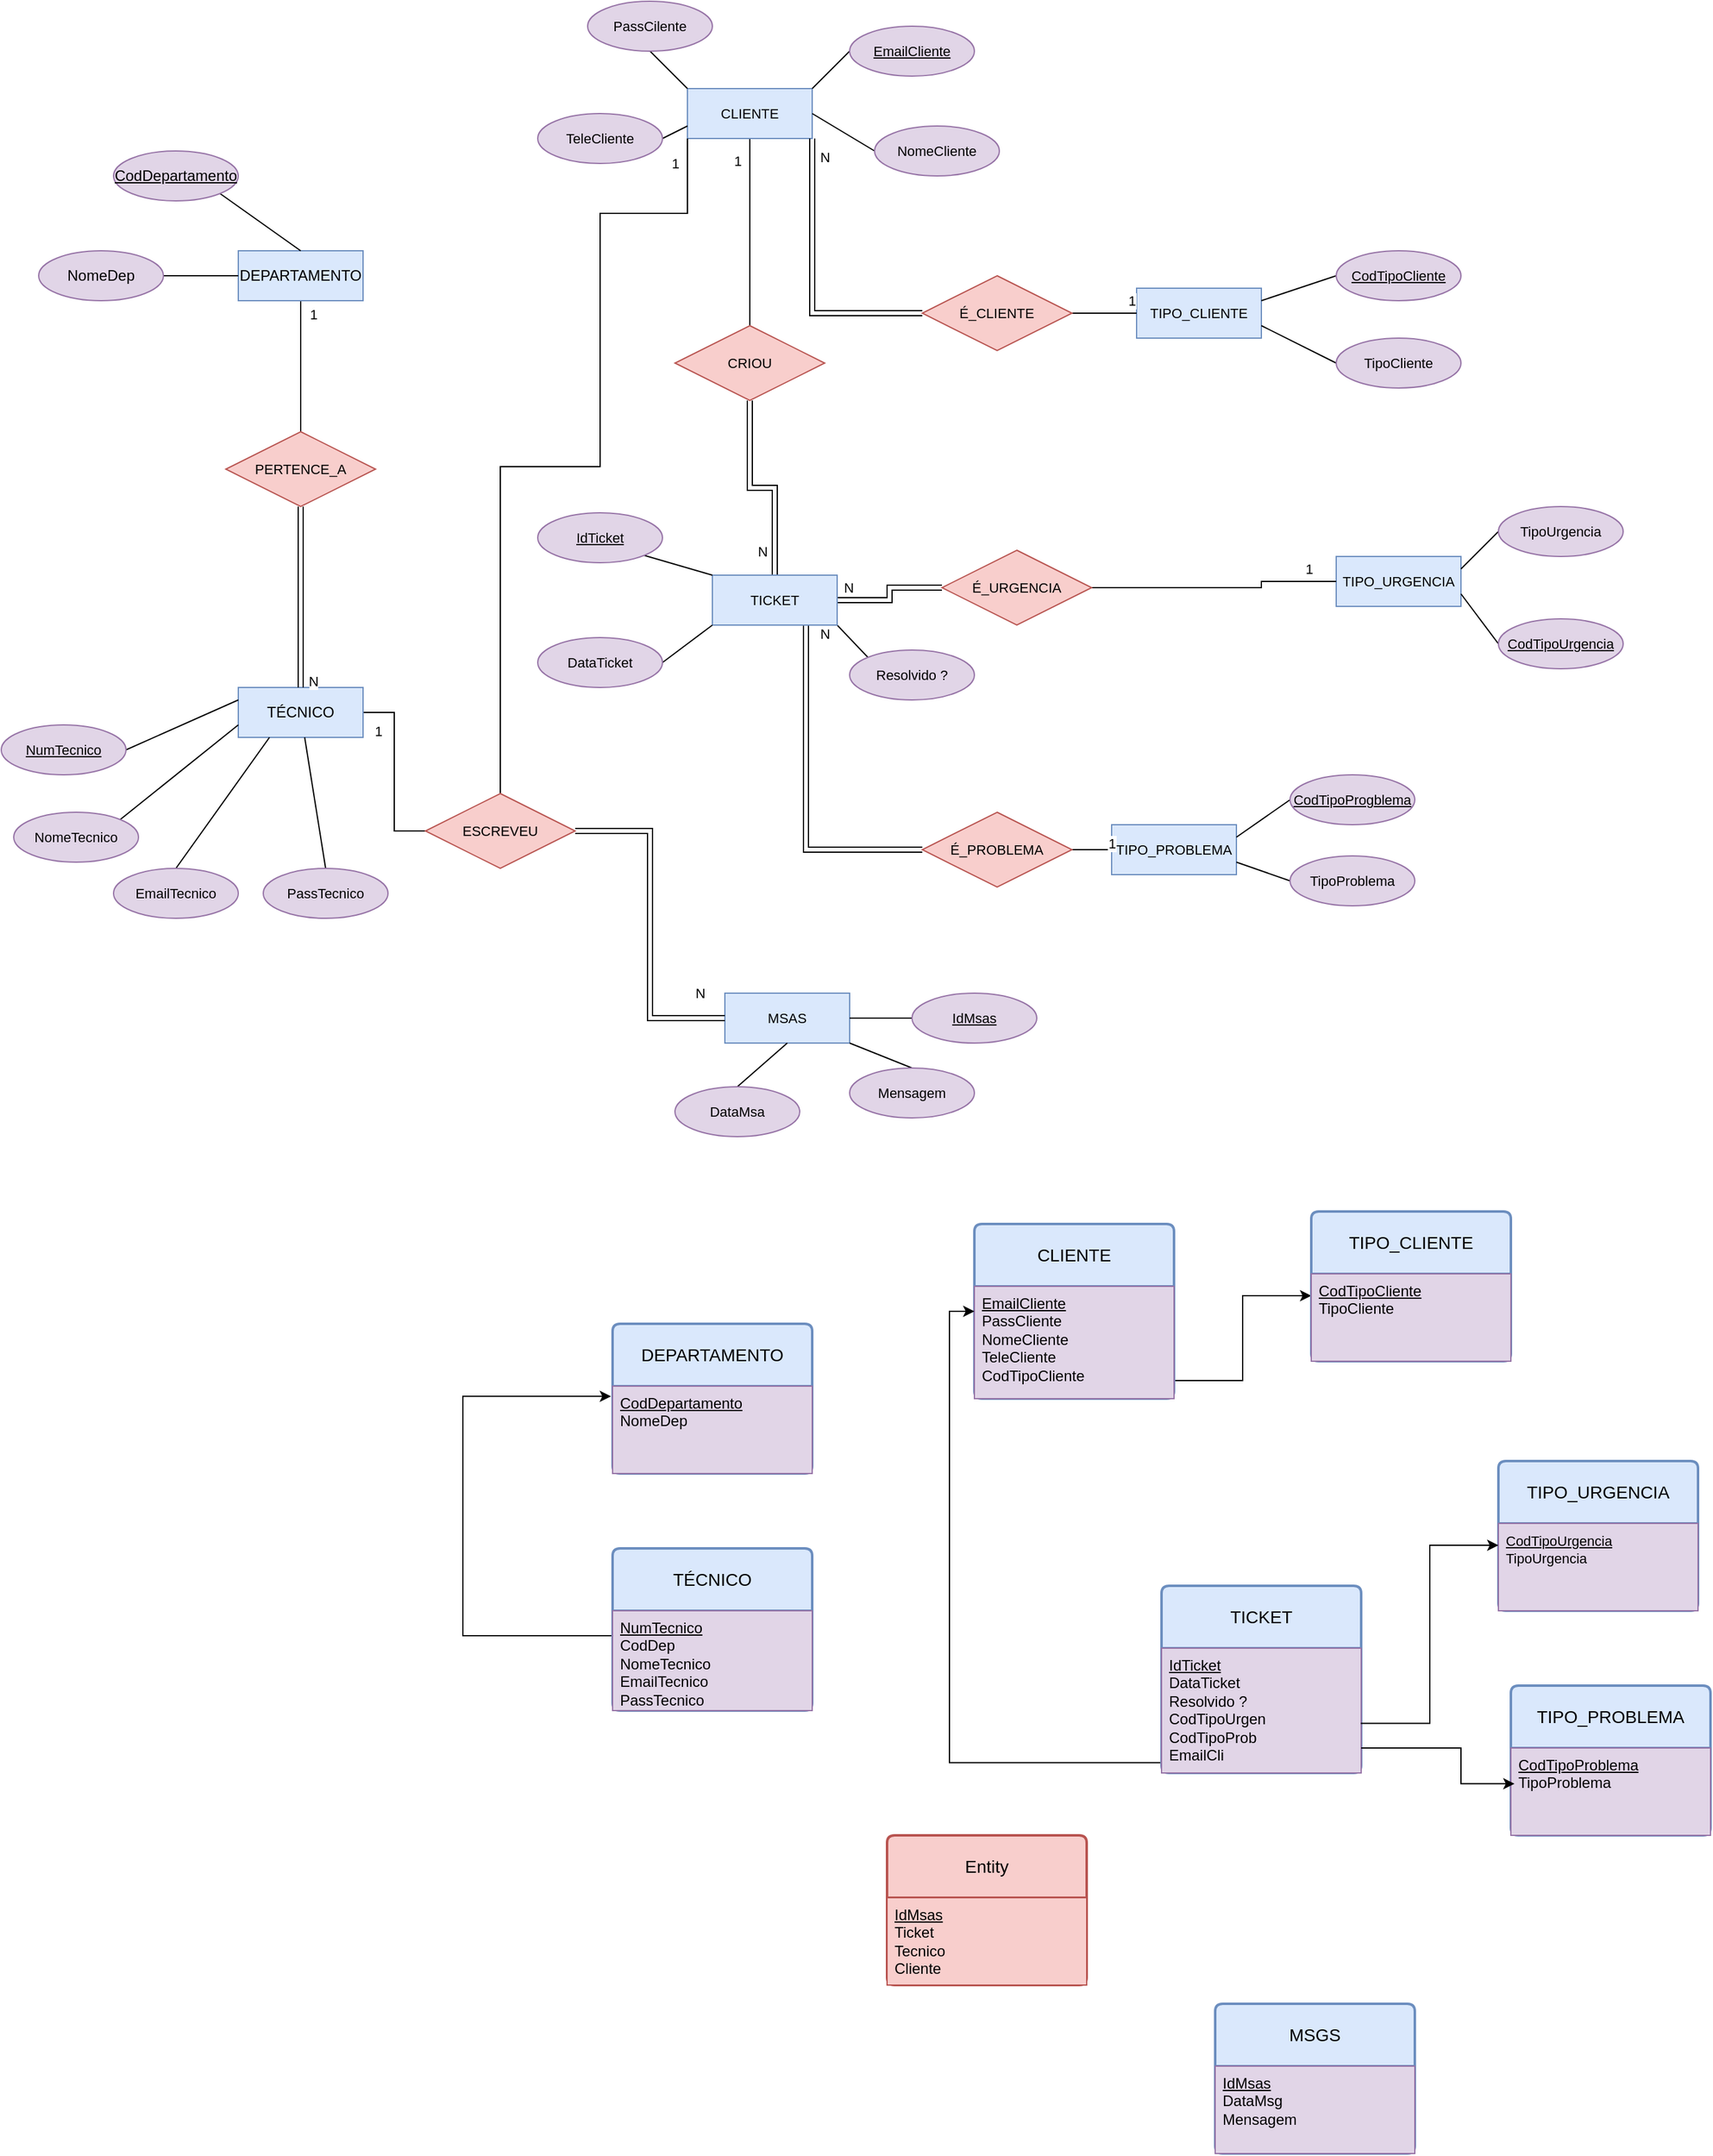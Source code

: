 <mxfile version="28.2.6">
  <diagram name="Página-1" id="ovCe7hbLdK3G4paKLihs">
    <mxGraphModel dx="2013" dy="1924" grid="1" gridSize="10" guides="1" tooltips="1" connect="1" arrows="1" fold="1" page="1" pageScale="1" pageWidth="827" pageHeight="1169" math="0" shadow="0">
      <root>
        <mxCell id="0" />
        <mxCell id="1" parent="0" />
        <mxCell id="nXeLx6OuXh_c5-dd6drx-55" style="edgeStyle=orthogonalEdgeStyle;shape=connector;rounded=0;orthogonalLoop=1;jettySize=auto;html=1;exitX=0.5;exitY=1;exitDx=0;exitDy=0;entryX=0.5;entryY=0;entryDx=0;entryDy=0;strokeColor=default;align=center;verticalAlign=middle;fontFamily=Helvetica;fontSize=11;fontColor=default;labelBackgroundColor=default;endArrow=none;endFill=0;" parent="1" source="nXeLx6OuXh_c5-dd6drx-1" target="nXeLx6OuXh_c5-dd6drx-54" edge="1">
          <mxGeometry relative="1" as="geometry" />
        </mxCell>
        <mxCell id="nXeLx6OuXh_c5-dd6drx-58" value="1" style="edgeLabel;html=1;align=center;verticalAlign=middle;resizable=0;points=[];fontFamily=Helvetica;fontSize=11;fontColor=default;labelBackgroundColor=default;" parent="nXeLx6OuXh_c5-dd6drx-55" vertex="1" connectable="0">
          <mxGeometry x="-0.873" y="2" relative="1" as="geometry">
            <mxPoint x="8" y="4" as="offset" />
          </mxGeometry>
        </mxCell>
        <mxCell id="nXeLx6OuXh_c5-dd6drx-1" value="DEPARTAMENTO" style="whiteSpace=wrap;html=1;align=center;fillColor=#dae8fc;strokeColor=#6c8ebf;labelBackgroundColor=none;" parent="1" vertex="1">
          <mxGeometry x="-620" y="-940" width="100" height="40" as="geometry" />
        </mxCell>
        <mxCell id="nXeLx6OuXh_c5-dd6drx-6" style="rounded=0;orthogonalLoop=1;jettySize=auto;html=1;exitX=1;exitY=1;exitDx=0;exitDy=0;entryX=0.5;entryY=0;entryDx=0;entryDy=0;endArrow=none;endFill=0;" parent="1" source="nXeLx6OuXh_c5-dd6drx-3" target="nXeLx6OuXh_c5-dd6drx-1" edge="1">
          <mxGeometry relative="1" as="geometry" />
        </mxCell>
        <mxCell id="nXeLx6OuXh_c5-dd6drx-3" value="CodDepartamento" style="ellipse;whiteSpace=wrap;html=1;align=center;fontStyle=4;labelBackgroundColor=none;fillColor=#e1d5e7;strokeColor=#9673a6;" parent="1" vertex="1">
          <mxGeometry x="-720" y="-1020" width="100" height="40" as="geometry" />
        </mxCell>
        <mxCell id="nXeLx6OuXh_c5-dd6drx-7" style="edgeStyle=none;shape=connector;rounded=0;orthogonalLoop=1;jettySize=auto;html=1;exitX=1;exitY=0.5;exitDx=0;exitDy=0;entryX=0;entryY=0.5;entryDx=0;entryDy=0;strokeColor=default;align=center;verticalAlign=middle;fontFamily=Helvetica;fontSize=11;fontColor=default;labelBackgroundColor=default;endArrow=none;endFill=0;" parent="1" source="nXeLx6OuXh_c5-dd6drx-4" target="nXeLx6OuXh_c5-dd6drx-1" edge="1">
          <mxGeometry relative="1" as="geometry" />
        </mxCell>
        <mxCell id="nXeLx6OuXh_c5-dd6drx-4" value="NomeDep" style="ellipse;whiteSpace=wrap;html=1;align=center;labelBackgroundColor=none;fillColor=#e1d5e7;strokeColor=#9673a6;" parent="1" vertex="1">
          <mxGeometry x="-780" y="-940" width="100" height="40" as="geometry" />
        </mxCell>
        <mxCell id="nXeLx6OuXh_c5-dd6drx-82" style="edgeStyle=orthogonalEdgeStyle;shape=connector;rounded=0;orthogonalLoop=1;jettySize=auto;html=1;exitX=1;exitY=0.5;exitDx=0;exitDy=0;entryX=0;entryY=0.5;entryDx=0;entryDy=0;strokeColor=default;align=center;verticalAlign=middle;fontFamily=Helvetica;fontSize=11;fontColor=default;labelBackgroundColor=default;endArrow=none;endFill=0;" parent="1" source="nXeLx6OuXh_c5-dd6drx-5" target="nXeLx6OuXh_c5-dd6drx-81" edge="1">
          <mxGeometry relative="1" as="geometry" />
        </mxCell>
        <mxCell id="nXeLx6OuXh_c5-dd6drx-86" value="1" style="edgeLabel;html=1;align=center;verticalAlign=middle;resizable=0;points=[];fontFamily=Helvetica;fontSize=11;fontColor=default;labelBackgroundColor=default;" parent="nXeLx6OuXh_c5-dd6drx-82" vertex="1" connectable="0">
          <mxGeometry x="-0.836" y="-3" relative="1" as="geometry">
            <mxPoint y="12" as="offset" />
          </mxGeometry>
        </mxCell>
        <mxCell id="nXeLx6OuXh_c5-dd6drx-5" value="TÉCNICO" style="whiteSpace=wrap;html=1;align=center;fillColor=#dae8fc;strokeColor=#6c8ebf;labelBackgroundColor=none;" parent="1" vertex="1">
          <mxGeometry x="-620" y="-590" width="100" height="40" as="geometry" />
        </mxCell>
        <mxCell id="nXeLx6OuXh_c5-dd6drx-15" style="edgeStyle=none;shape=connector;rounded=0;orthogonalLoop=1;jettySize=auto;html=1;exitX=1;exitY=0.5;exitDx=0;exitDy=0;entryX=0;entryY=0.25;entryDx=0;entryDy=0;strokeColor=default;align=center;verticalAlign=middle;fontFamily=Helvetica;fontSize=11;fontColor=default;labelBackgroundColor=default;endArrow=none;endFill=0;" parent="1" source="nXeLx6OuXh_c5-dd6drx-8" target="nXeLx6OuXh_c5-dd6drx-5" edge="1">
          <mxGeometry relative="1" as="geometry" />
        </mxCell>
        <mxCell id="nXeLx6OuXh_c5-dd6drx-8" value="NumTecnico" style="ellipse;whiteSpace=wrap;html=1;align=center;fontStyle=4;fontFamily=Helvetica;fontSize=11;labelBackgroundColor=none;fillColor=#e1d5e7;strokeColor=#9673a6;" parent="1" vertex="1">
          <mxGeometry x="-810" y="-560" width="100" height="40" as="geometry" />
        </mxCell>
        <mxCell id="nXeLx6OuXh_c5-dd6drx-14" style="edgeStyle=none;shape=connector;rounded=0;orthogonalLoop=1;jettySize=auto;html=1;exitX=1;exitY=0;exitDx=0;exitDy=0;entryX=0;entryY=0.75;entryDx=0;entryDy=0;strokeColor=default;align=center;verticalAlign=middle;fontFamily=Helvetica;fontSize=11;fontColor=default;labelBackgroundColor=default;endArrow=none;endFill=0;" parent="1" source="nXeLx6OuXh_c5-dd6drx-9" target="nXeLx6OuXh_c5-dd6drx-5" edge="1">
          <mxGeometry relative="1" as="geometry" />
        </mxCell>
        <mxCell id="nXeLx6OuXh_c5-dd6drx-9" value="NomeTecnico" style="ellipse;whiteSpace=wrap;html=1;align=center;fontFamily=Helvetica;fontSize=11;labelBackgroundColor=none;fillColor=#e1d5e7;strokeColor=#9673a6;" parent="1" vertex="1">
          <mxGeometry x="-800" y="-490" width="100" height="40" as="geometry" />
        </mxCell>
        <mxCell id="nXeLx6OuXh_c5-dd6drx-12" style="edgeStyle=none;shape=connector;rounded=0;orthogonalLoop=1;jettySize=auto;html=1;exitX=0.5;exitY=0;exitDx=0;exitDy=0;strokeColor=default;align=center;verticalAlign=middle;fontFamily=Helvetica;fontSize=11;fontColor=default;labelBackgroundColor=default;endArrow=none;endFill=0;" parent="1" source="nXeLx6OuXh_c5-dd6drx-10" target="nXeLx6OuXh_c5-dd6drx-5" edge="1">
          <mxGeometry relative="1" as="geometry">
            <mxPoint x="-635" y="-375" as="targetPoint" />
          </mxGeometry>
        </mxCell>
        <mxCell id="nXeLx6OuXh_c5-dd6drx-10" value="PassTecnico" style="ellipse;whiteSpace=wrap;html=1;align=center;fontFamily=Helvetica;fontSize=11;labelBackgroundColor=none;fillColor=#e1d5e7;strokeColor=#9673a6;" parent="1" vertex="1">
          <mxGeometry x="-600" y="-445" width="100" height="40" as="geometry" />
        </mxCell>
        <mxCell id="nXeLx6OuXh_c5-dd6drx-13" style="edgeStyle=none;shape=connector;rounded=0;orthogonalLoop=1;jettySize=auto;html=1;exitX=0.5;exitY=0;exitDx=0;exitDy=0;entryX=0.25;entryY=1;entryDx=0;entryDy=0;strokeColor=default;align=center;verticalAlign=middle;fontFamily=Helvetica;fontSize=11;fontColor=default;labelBackgroundColor=default;endArrow=none;endFill=0;" parent="1" source="nXeLx6OuXh_c5-dd6drx-11" target="nXeLx6OuXh_c5-dd6drx-5" edge="1">
          <mxGeometry relative="1" as="geometry" />
        </mxCell>
        <mxCell id="nXeLx6OuXh_c5-dd6drx-11" value="EmailTecnico" style="ellipse;whiteSpace=wrap;html=1;align=center;fontFamily=Helvetica;fontSize=11;labelBackgroundColor=none;fillColor=#e1d5e7;strokeColor=#9673a6;" parent="1" vertex="1">
          <mxGeometry x="-720" y="-445" width="100" height="40" as="geometry" />
        </mxCell>
        <mxCell id="nXeLx6OuXh_c5-dd6drx-61" style="edgeStyle=orthogonalEdgeStyle;shape=connector;rounded=0;orthogonalLoop=1;jettySize=auto;html=1;exitX=0.5;exitY=1;exitDx=0;exitDy=0;entryX=0.5;entryY=0;entryDx=0;entryDy=0;strokeColor=default;align=center;verticalAlign=middle;fontFamily=Helvetica;fontSize=11;fontColor=default;labelBackgroundColor=default;endArrow=none;endFill=0;" parent="1" source="nXeLx6OuXh_c5-dd6drx-16" target="nXeLx6OuXh_c5-dd6drx-60" edge="1">
          <mxGeometry relative="1" as="geometry" />
        </mxCell>
        <mxCell id="nXeLx6OuXh_c5-dd6drx-63" value="1" style="edgeLabel;html=1;align=center;verticalAlign=middle;resizable=0;points=[];fontFamily=Helvetica;fontSize=11;fontColor=default;labelBackgroundColor=default;" parent="nXeLx6OuXh_c5-dd6drx-61" vertex="1" connectable="0">
          <mxGeometry x="-0.705" y="-3" relative="1" as="geometry">
            <mxPoint x="-7" y="-4" as="offset" />
          </mxGeometry>
        </mxCell>
        <mxCell id="nXeLx6OuXh_c5-dd6drx-16" value="CLIENTE" style="whiteSpace=wrap;html=1;align=center;fontFamily=Helvetica;fontSize=11;labelBackgroundColor=none;fillColor=#dae8fc;strokeColor=#6c8ebf;" parent="1" vertex="1">
          <mxGeometry x="-260" y="-1070" width="100" height="40" as="geometry" />
        </mxCell>
        <mxCell id="nXeLx6OuXh_c5-dd6drx-27" style="edgeStyle=none;shape=connector;rounded=0;orthogonalLoop=1;jettySize=auto;html=1;exitX=0;exitY=0.5;exitDx=0;exitDy=0;entryX=1;entryY=0;entryDx=0;entryDy=0;strokeColor=default;align=center;verticalAlign=middle;fontFamily=Helvetica;fontSize=11;fontColor=default;labelBackgroundColor=default;endArrow=none;endFill=0;" parent="1" source="nXeLx6OuXh_c5-dd6drx-18" target="nXeLx6OuXh_c5-dd6drx-16" edge="1">
          <mxGeometry relative="1" as="geometry" />
        </mxCell>
        <mxCell id="nXeLx6OuXh_c5-dd6drx-18" value="EmailCliente" style="ellipse;whiteSpace=wrap;html=1;align=center;fontStyle=4;fontFamily=Helvetica;fontSize=11;labelBackgroundColor=none;fillColor=#e1d5e7;strokeColor=#9673a6;" parent="1" vertex="1">
          <mxGeometry x="-130" y="-1120" width="100" height="40" as="geometry" />
        </mxCell>
        <mxCell id="nXeLx6OuXh_c5-dd6drx-28" style="edgeStyle=none;shape=connector;rounded=0;orthogonalLoop=1;jettySize=auto;html=1;exitX=0;exitY=0.5;exitDx=0;exitDy=0;entryX=1;entryY=0.5;entryDx=0;entryDy=0;strokeColor=default;align=center;verticalAlign=middle;fontFamily=Helvetica;fontSize=11;fontColor=default;labelBackgroundColor=default;endArrow=none;endFill=0;" parent="1" source="nXeLx6OuXh_c5-dd6drx-19" target="nXeLx6OuXh_c5-dd6drx-16" edge="1">
          <mxGeometry relative="1" as="geometry" />
        </mxCell>
        <mxCell id="nXeLx6OuXh_c5-dd6drx-19" value="NomeCliente" style="ellipse;whiteSpace=wrap;html=1;align=center;fontFamily=Helvetica;fontSize=11;labelBackgroundColor=none;fillColor=#e1d5e7;strokeColor=#9673a6;" parent="1" vertex="1">
          <mxGeometry x="-110" y="-1040" width="100" height="40" as="geometry" />
        </mxCell>
        <mxCell id="nXeLx6OuXh_c5-dd6drx-29" style="edgeStyle=none;shape=connector;rounded=0;orthogonalLoop=1;jettySize=auto;html=1;exitX=0.5;exitY=1;exitDx=0;exitDy=0;entryX=0;entryY=0;entryDx=0;entryDy=0;strokeColor=default;align=center;verticalAlign=middle;fontFamily=Helvetica;fontSize=11;fontColor=default;labelBackgroundColor=default;endArrow=none;endFill=0;" parent="1" source="nXeLx6OuXh_c5-dd6drx-20" target="nXeLx6OuXh_c5-dd6drx-16" edge="1">
          <mxGeometry relative="1" as="geometry" />
        </mxCell>
        <mxCell id="nXeLx6OuXh_c5-dd6drx-20" value="PassCilente" style="ellipse;whiteSpace=wrap;html=1;align=center;fontFamily=Helvetica;fontSize=11;labelBackgroundColor=none;fillColor=#e1d5e7;strokeColor=#9673a6;" parent="1" vertex="1">
          <mxGeometry x="-340" y="-1140" width="100" height="40" as="geometry" />
        </mxCell>
        <mxCell id="nXeLx6OuXh_c5-dd6drx-21" value="MSAS" style="whiteSpace=wrap;html=1;align=center;fontFamily=Helvetica;fontSize=11;labelBackgroundColor=none;fillColor=#dae8fc;strokeColor=#6c8ebf;" parent="1" vertex="1">
          <mxGeometry x="-230" y="-345" width="100" height="40" as="geometry" />
        </mxCell>
        <mxCell id="nXeLx6OuXh_c5-dd6drx-25" style="edgeStyle=none;shape=connector;rounded=0;orthogonalLoop=1;jettySize=auto;html=1;exitX=0.5;exitY=0;exitDx=0;exitDy=0;entryX=0.5;entryY=1;entryDx=0;entryDy=0;strokeColor=default;align=center;verticalAlign=middle;fontFamily=Helvetica;fontSize=11;fontColor=default;labelBackgroundColor=default;endArrow=none;endFill=0;" parent="1" source="nXeLx6OuXh_c5-dd6drx-22" target="nXeLx6OuXh_c5-dd6drx-21" edge="1">
          <mxGeometry relative="1" as="geometry" />
        </mxCell>
        <mxCell id="nXeLx6OuXh_c5-dd6drx-22" value="DataMsa" style="ellipse;whiteSpace=wrap;html=1;align=center;fontFamily=Helvetica;fontSize=11;labelBackgroundColor=none;fillColor=#e1d5e7;strokeColor=#9673a6;" parent="1" vertex="1">
          <mxGeometry x="-270" y="-270" width="100" height="40" as="geometry" />
        </mxCell>
        <mxCell id="nXeLx6OuXh_c5-dd6drx-24" style="edgeStyle=none;shape=connector;rounded=0;orthogonalLoop=1;jettySize=auto;html=1;exitX=0.5;exitY=0;exitDx=0;exitDy=0;entryX=1;entryY=1;entryDx=0;entryDy=0;strokeColor=default;align=center;verticalAlign=middle;fontFamily=Helvetica;fontSize=11;fontColor=default;labelBackgroundColor=default;endArrow=none;endFill=0;" parent="1" source="nXeLx6OuXh_c5-dd6drx-23" target="nXeLx6OuXh_c5-dd6drx-21" edge="1">
          <mxGeometry relative="1" as="geometry" />
        </mxCell>
        <mxCell id="nXeLx6OuXh_c5-dd6drx-23" value="Mensagem" style="ellipse;whiteSpace=wrap;html=1;align=center;fontFamily=Helvetica;fontSize=11;labelBackgroundColor=none;fillColor=#e1d5e7;strokeColor=#9673a6;" parent="1" vertex="1">
          <mxGeometry x="-130" y="-285" width="100" height="40" as="geometry" />
        </mxCell>
        <mxCell id="nXeLx6OuXh_c5-dd6drx-30" style="edgeStyle=none;shape=connector;rounded=0;orthogonalLoop=1;jettySize=auto;html=1;exitX=1;exitY=0.5;exitDx=0;exitDy=0;entryX=0;entryY=0.75;entryDx=0;entryDy=0;strokeColor=default;align=center;verticalAlign=middle;fontFamily=Helvetica;fontSize=11;fontColor=default;labelBackgroundColor=default;endArrow=none;endFill=0;" parent="1" source="nXeLx6OuXh_c5-dd6drx-26" target="nXeLx6OuXh_c5-dd6drx-16" edge="1">
          <mxGeometry relative="1" as="geometry" />
        </mxCell>
        <mxCell id="nXeLx6OuXh_c5-dd6drx-26" value="TeleCliente" style="ellipse;whiteSpace=wrap;html=1;align=center;fontFamily=Helvetica;fontSize=11;labelBackgroundColor=none;fillColor=#e1d5e7;strokeColor=#9673a6;" parent="1" vertex="1">
          <mxGeometry x="-380" y="-1050" width="100" height="40" as="geometry" />
        </mxCell>
        <mxCell id="nXeLx6OuXh_c5-dd6drx-40" style="edgeStyle=none;shape=connector;rounded=0;orthogonalLoop=1;jettySize=auto;html=1;exitX=1;exitY=1;exitDx=0;exitDy=0;entryX=0;entryY=0;entryDx=0;entryDy=0;strokeColor=default;align=center;verticalAlign=middle;fontFamily=Helvetica;fontSize=11;fontColor=default;labelBackgroundColor=default;endArrow=none;endFill=0;" parent="1" source="nXeLx6OuXh_c5-dd6drx-31" target="nXeLx6OuXh_c5-dd6drx-35" edge="1">
          <mxGeometry relative="1" as="geometry" />
        </mxCell>
        <mxCell id="nXeLx6OuXh_c5-dd6drx-62" style="edgeStyle=orthogonalEdgeStyle;shape=link;rounded=0;orthogonalLoop=1;jettySize=auto;html=1;exitX=0.5;exitY=0;exitDx=0;exitDy=0;entryX=0.5;entryY=1;entryDx=0;entryDy=0;strokeColor=default;align=center;verticalAlign=middle;fontFamily=Helvetica;fontSize=11;fontColor=default;labelBackgroundColor=default;endArrow=none;endFill=0;" parent="1" source="nXeLx6OuXh_c5-dd6drx-31" target="nXeLx6OuXh_c5-dd6drx-60" edge="1">
          <mxGeometry relative="1" as="geometry" />
        </mxCell>
        <mxCell id="nXeLx6OuXh_c5-dd6drx-64" value="N" style="edgeLabel;html=1;align=center;verticalAlign=middle;resizable=0;points=[];fontFamily=Helvetica;fontSize=11;fontColor=default;labelBackgroundColor=default;" parent="nXeLx6OuXh_c5-dd6drx-62" vertex="1" connectable="0">
          <mxGeometry x="-0.773" y="2" relative="1" as="geometry">
            <mxPoint x="-8" y="-1" as="offset" />
          </mxGeometry>
        </mxCell>
        <mxCell id="nXeLx6OuXh_c5-dd6drx-70" style="edgeStyle=orthogonalEdgeStyle;shape=link;rounded=0;orthogonalLoop=1;jettySize=auto;html=1;exitX=1;exitY=0.5;exitDx=0;exitDy=0;entryX=0;entryY=0.5;entryDx=0;entryDy=0;strokeColor=default;align=center;verticalAlign=middle;fontFamily=Helvetica;fontSize=11;fontColor=default;labelBackgroundColor=default;endArrow=none;endFill=0;" parent="1" source="nXeLx6OuXh_c5-dd6drx-31" target="nXeLx6OuXh_c5-dd6drx-69" edge="1">
          <mxGeometry relative="1" as="geometry" />
        </mxCell>
        <mxCell id="nXeLx6OuXh_c5-dd6drx-75" value="N" style="edgeLabel;html=1;align=center;verticalAlign=middle;resizable=0;points=[];fontFamily=Helvetica;fontSize=11;fontColor=default;labelBackgroundColor=default;" parent="nXeLx6OuXh_c5-dd6drx-70" vertex="1" connectable="0">
          <mxGeometry x="-0.775" y="1" relative="1" as="geometry">
            <mxPoint x="-2" y="-9" as="offset" />
          </mxGeometry>
        </mxCell>
        <mxCell id="nXeLx6OuXh_c5-dd6drx-77" style="edgeStyle=orthogonalEdgeStyle;shape=link;rounded=0;orthogonalLoop=1;jettySize=auto;html=1;exitX=0.75;exitY=1;exitDx=0;exitDy=0;entryX=0;entryY=0.5;entryDx=0;entryDy=0;strokeColor=default;align=center;verticalAlign=middle;fontFamily=Helvetica;fontSize=11;fontColor=default;labelBackgroundColor=default;endArrow=none;endFill=0;" parent="1" source="nXeLx6OuXh_c5-dd6drx-31" target="nXeLx6OuXh_c5-dd6drx-76" edge="1">
          <mxGeometry relative="1" as="geometry" />
        </mxCell>
        <mxCell id="nXeLx6OuXh_c5-dd6drx-80" value="N" style="edgeLabel;html=1;align=center;verticalAlign=middle;resizable=0;points=[];fontFamily=Helvetica;fontSize=11;fontColor=default;labelBackgroundColor=default;" parent="nXeLx6OuXh_c5-dd6drx-77" vertex="1" connectable="0">
          <mxGeometry x="-0.912" relative="1" as="geometry">
            <mxPoint x="15" y="-5" as="offset" />
          </mxGeometry>
        </mxCell>
        <mxCell id="nXeLx6OuXh_c5-dd6drx-31" value="TICKET" style="whiteSpace=wrap;html=1;align=center;fontFamily=Helvetica;fontSize=11;labelBackgroundColor=none;fillColor=#dae8fc;strokeColor=#6c8ebf;" parent="1" vertex="1">
          <mxGeometry x="-240" y="-680" width="100" height="40" as="geometry" />
        </mxCell>
        <mxCell id="nXeLx6OuXh_c5-dd6drx-32" value="TIPO_CLIENTE" style="whiteSpace=wrap;html=1;align=center;fontFamily=Helvetica;fontSize=11;labelBackgroundColor=none;fillColor=#dae8fc;strokeColor=#6c8ebf;" parent="1" vertex="1">
          <mxGeometry x="100" y="-910" width="100" height="40" as="geometry" />
        </mxCell>
        <mxCell id="nXeLx6OuXh_c5-dd6drx-33" value="TIPO_URGENCIA" style="whiteSpace=wrap;html=1;align=center;fontFamily=Helvetica;fontSize=11;labelBackgroundColor=none;fillColor=#dae8fc;strokeColor=#6c8ebf;" parent="1" vertex="1">
          <mxGeometry x="260" y="-695" width="100" height="40" as="geometry" />
        </mxCell>
        <mxCell id="nXeLx6OuXh_c5-dd6drx-34" value="TIPO_PROBLEMA" style="whiteSpace=wrap;html=1;align=center;fontFamily=Helvetica;fontSize=11;labelBackgroundColor=none;fillColor=#dae8fc;strokeColor=#6c8ebf;" parent="1" vertex="1">
          <mxGeometry x="80" y="-480" width="100" height="40" as="geometry" />
        </mxCell>
        <mxCell id="nXeLx6OuXh_c5-dd6drx-35" value="Resolvido ?" style="ellipse;whiteSpace=wrap;html=1;align=center;fontFamily=Helvetica;fontSize=11;labelBackgroundColor=none;fillColor=#e1d5e7;strokeColor=#9673a6;" parent="1" vertex="1">
          <mxGeometry x="-130" y="-620" width="100" height="40" as="geometry" />
        </mxCell>
        <mxCell id="nXeLx6OuXh_c5-dd6drx-39" style="edgeStyle=none;shape=connector;rounded=0;orthogonalLoop=1;jettySize=auto;html=1;exitX=1;exitY=0.5;exitDx=0;exitDy=0;entryX=0;entryY=1;entryDx=0;entryDy=0;strokeColor=default;align=center;verticalAlign=middle;fontFamily=Helvetica;fontSize=11;fontColor=default;labelBackgroundColor=default;endArrow=none;endFill=0;" parent="1" source="nXeLx6OuXh_c5-dd6drx-36" target="nXeLx6OuXh_c5-dd6drx-31" edge="1">
          <mxGeometry relative="1" as="geometry" />
        </mxCell>
        <mxCell id="nXeLx6OuXh_c5-dd6drx-36" value="DataTicket" style="ellipse;whiteSpace=wrap;html=1;align=center;fontFamily=Helvetica;fontSize=11;labelBackgroundColor=none;fillColor=#e1d5e7;strokeColor=#9673a6;" parent="1" vertex="1">
          <mxGeometry x="-380" y="-630" width="100" height="40" as="geometry" />
        </mxCell>
        <mxCell id="nXeLx6OuXh_c5-dd6drx-38" style="edgeStyle=none;shape=connector;rounded=0;orthogonalLoop=1;jettySize=auto;html=1;exitX=1;exitY=1;exitDx=0;exitDy=0;entryX=0;entryY=0;entryDx=0;entryDy=0;strokeColor=default;align=center;verticalAlign=middle;fontFamily=Helvetica;fontSize=11;fontColor=default;labelBackgroundColor=default;endArrow=none;endFill=0;" parent="1" source="nXeLx6OuXh_c5-dd6drx-37" target="nXeLx6OuXh_c5-dd6drx-31" edge="1">
          <mxGeometry relative="1" as="geometry" />
        </mxCell>
        <mxCell id="nXeLx6OuXh_c5-dd6drx-37" value="IdTicket" style="ellipse;whiteSpace=wrap;html=1;align=center;fontStyle=4;fontFamily=Helvetica;fontSize=11;labelBackgroundColor=none;fillColor=#e1d5e7;strokeColor=#9673a6;" parent="1" vertex="1">
          <mxGeometry x="-380" y="-730" width="100" height="40" as="geometry" />
        </mxCell>
        <mxCell id="nXeLx6OuXh_c5-dd6drx-47" style="edgeStyle=none;shape=connector;rounded=0;orthogonalLoop=1;jettySize=auto;html=1;exitX=0;exitY=0.5;exitDx=0;exitDy=0;entryX=1;entryY=0.75;entryDx=0;entryDy=0;strokeColor=default;align=center;verticalAlign=middle;fontFamily=Helvetica;fontSize=11;fontColor=default;labelBackgroundColor=default;endArrow=none;endFill=0;" parent="1" source="nXeLx6OuXh_c5-dd6drx-42" target="nXeLx6OuXh_c5-dd6drx-32" edge="1">
          <mxGeometry relative="1" as="geometry" />
        </mxCell>
        <mxCell id="nXeLx6OuXh_c5-dd6drx-42" value="TipoCliente" style="ellipse;whiteSpace=wrap;html=1;align=center;fontFamily=Helvetica;fontSize=11;labelBackgroundColor=none;fillColor=#e1d5e7;strokeColor=#9673a6;" parent="1" vertex="1">
          <mxGeometry x="260" y="-870" width="100" height="40" as="geometry" />
        </mxCell>
        <mxCell id="nXeLx6OuXh_c5-dd6drx-46" style="edgeStyle=none;shape=connector;rounded=0;orthogonalLoop=1;jettySize=auto;html=1;exitX=0;exitY=0.5;exitDx=0;exitDy=0;entryX=1;entryY=0.25;entryDx=0;entryDy=0;strokeColor=default;align=center;verticalAlign=middle;fontFamily=Helvetica;fontSize=11;fontColor=default;labelBackgroundColor=default;endArrow=none;endFill=0;" parent="1" source="nXeLx6OuXh_c5-dd6drx-43" target="nXeLx6OuXh_c5-dd6drx-32" edge="1">
          <mxGeometry relative="1" as="geometry" />
        </mxCell>
        <mxCell id="nXeLx6OuXh_c5-dd6drx-43" value="CodTipoCliente" style="ellipse;whiteSpace=wrap;html=1;align=center;fontStyle=4;fontFamily=Helvetica;fontSize=11;labelBackgroundColor=none;fillColor=#e1d5e7;strokeColor=#9673a6;" parent="1" vertex="1">
          <mxGeometry x="260" y="-940" width="100" height="40" as="geometry" />
        </mxCell>
        <mxCell id="nXeLx6OuXh_c5-dd6drx-49" style="edgeStyle=none;shape=connector;rounded=0;orthogonalLoop=1;jettySize=auto;html=1;exitX=0;exitY=0.5;exitDx=0;exitDy=0;entryX=1;entryY=0.75;entryDx=0;entryDy=0;strokeColor=default;align=center;verticalAlign=middle;fontFamily=Helvetica;fontSize=11;fontColor=default;labelBackgroundColor=default;endArrow=none;endFill=0;" parent="1" source="nXeLx6OuXh_c5-dd6drx-44" target="nXeLx6OuXh_c5-dd6drx-33" edge="1">
          <mxGeometry relative="1" as="geometry" />
        </mxCell>
        <mxCell id="nXeLx6OuXh_c5-dd6drx-44" value="CodTipoUrgencia" style="ellipse;whiteSpace=wrap;html=1;align=center;fontStyle=4;fontFamily=Helvetica;fontSize=11;labelBackgroundColor=none;fillColor=#e1d5e7;strokeColor=#9673a6;" parent="1" vertex="1">
          <mxGeometry x="390" y="-645" width="100" height="40" as="geometry" />
        </mxCell>
        <mxCell id="nXeLx6OuXh_c5-dd6drx-48" style="edgeStyle=none;shape=connector;rounded=0;orthogonalLoop=1;jettySize=auto;html=1;exitX=0;exitY=0.5;exitDx=0;exitDy=0;entryX=1;entryY=0.25;entryDx=0;entryDy=0;strokeColor=default;align=center;verticalAlign=middle;fontFamily=Helvetica;fontSize=11;fontColor=default;labelBackgroundColor=default;endArrow=none;endFill=0;" parent="1" source="nXeLx6OuXh_c5-dd6drx-45" target="nXeLx6OuXh_c5-dd6drx-33" edge="1">
          <mxGeometry relative="1" as="geometry" />
        </mxCell>
        <mxCell id="nXeLx6OuXh_c5-dd6drx-45" value="TipoUrgencia" style="ellipse;whiteSpace=wrap;html=1;align=center;fontFamily=Helvetica;fontSize=11;labelBackgroundColor=none;fillColor=#e1d5e7;strokeColor=#9673a6;" parent="1" vertex="1">
          <mxGeometry x="390" y="-735" width="100" height="40" as="geometry" />
        </mxCell>
        <mxCell id="nXeLx6OuXh_c5-dd6drx-53" style="edgeStyle=none;shape=connector;rounded=0;orthogonalLoop=1;jettySize=auto;html=1;exitX=0;exitY=0.5;exitDx=0;exitDy=0;entryX=1;entryY=0.25;entryDx=0;entryDy=0;strokeColor=default;align=center;verticalAlign=middle;fontFamily=Helvetica;fontSize=11;fontColor=default;labelBackgroundColor=default;endArrow=none;endFill=0;" parent="1" source="nXeLx6OuXh_c5-dd6drx-50" target="nXeLx6OuXh_c5-dd6drx-34" edge="1">
          <mxGeometry relative="1" as="geometry" />
        </mxCell>
        <mxCell id="nXeLx6OuXh_c5-dd6drx-50" value="CodTipoProgblema" style="ellipse;whiteSpace=wrap;html=1;align=center;fontStyle=4;fontFamily=Helvetica;fontSize=11;labelBackgroundColor=none;fillColor=#e1d5e7;strokeColor=#9673a6;" parent="1" vertex="1">
          <mxGeometry x="223" y="-520" width="100" height="40" as="geometry" />
        </mxCell>
        <mxCell id="nXeLx6OuXh_c5-dd6drx-52" style="edgeStyle=none;shape=connector;rounded=0;orthogonalLoop=1;jettySize=auto;html=1;exitX=0;exitY=0.5;exitDx=0;exitDy=0;entryX=1;entryY=0.75;entryDx=0;entryDy=0;strokeColor=default;align=center;verticalAlign=middle;fontFamily=Helvetica;fontSize=11;fontColor=default;labelBackgroundColor=default;endArrow=none;endFill=0;" parent="1" source="nXeLx6OuXh_c5-dd6drx-51" target="nXeLx6OuXh_c5-dd6drx-34" edge="1">
          <mxGeometry relative="1" as="geometry" />
        </mxCell>
        <mxCell id="nXeLx6OuXh_c5-dd6drx-51" value="TipoProblema" style="ellipse;whiteSpace=wrap;html=1;align=center;fontFamily=Helvetica;fontSize=11;labelBackgroundColor=none;fillColor=#e1d5e7;strokeColor=#9673a6;" parent="1" vertex="1">
          <mxGeometry x="223" y="-455" width="100" height="40" as="geometry" />
        </mxCell>
        <mxCell id="nXeLx6OuXh_c5-dd6drx-56" style="edgeStyle=orthogonalEdgeStyle;shape=link;rounded=0;orthogonalLoop=1;jettySize=auto;html=1;exitX=0.5;exitY=1;exitDx=0;exitDy=0;strokeColor=default;align=center;verticalAlign=middle;fontFamily=Helvetica;fontSize=11;fontColor=default;labelBackgroundColor=default;endArrow=none;endFill=0;" parent="1" source="nXeLx6OuXh_c5-dd6drx-54" target="nXeLx6OuXh_c5-dd6drx-5" edge="1">
          <mxGeometry relative="1" as="geometry" />
        </mxCell>
        <mxCell id="nXeLx6OuXh_c5-dd6drx-57" value="N" style="edgeLabel;html=1;align=center;verticalAlign=middle;resizable=0;points=[];fontFamily=Helvetica;fontSize=11;fontColor=default;labelBackgroundColor=default;" parent="nXeLx6OuXh_c5-dd6drx-56" vertex="1" connectable="0">
          <mxGeometry x="0.886" y="3" relative="1" as="geometry">
            <mxPoint x="7" y="3" as="offset" />
          </mxGeometry>
        </mxCell>
        <mxCell id="nXeLx6OuXh_c5-dd6drx-54" value="PERTENCE_A" style="shape=rhombus;perimeter=rhombusPerimeter;whiteSpace=wrap;html=1;align=center;fontFamily=Helvetica;fontSize=11;labelBackgroundColor=none;fillColor=#f8cecc;strokeColor=#b85450;" parent="1" vertex="1">
          <mxGeometry x="-630" y="-795" width="120" height="60" as="geometry" />
        </mxCell>
        <mxCell id="nXeLx6OuXh_c5-dd6drx-65" style="edgeStyle=orthogonalEdgeStyle;shape=connector;rounded=0;orthogonalLoop=1;jettySize=auto;html=1;exitX=1;exitY=0.5;exitDx=0;exitDy=0;entryX=0;entryY=0.5;entryDx=0;entryDy=0;strokeColor=default;align=center;verticalAlign=middle;fontFamily=Helvetica;fontSize=11;fontColor=default;labelBackgroundColor=default;endArrow=none;endFill=0;" parent="1" source="nXeLx6OuXh_c5-dd6drx-59" target="nXeLx6OuXh_c5-dd6drx-32" edge="1">
          <mxGeometry relative="1" as="geometry" />
        </mxCell>
        <mxCell id="nXeLx6OuXh_c5-dd6drx-68" value="1" style="edgeLabel;html=1;align=center;verticalAlign=middle;resizable=0;points=[];fontFamily=Helvetica;fontSize=11;fontColor=default;labelBackgroundColor=default;" parent="nXeLx6OuXh_c5-dd6drx-65" vertex="1" connectable="0">
          <mxGeometry x="0.862" y="1" relative="1" as="geometry">
            <mxPoint y="-9" as="offset" />
          </mxGeometry>
        </mxCell>
        <mxCell id="nXeLx6OuXh_c5-dd6drx-66" style="edgeStyle=orthogonalEdgeStyle;shape=link;rounded=0;orthogonalLoop=1;jettySize=auto;html=1;exitX=0;exitY=0.5;exitDx=0;exitDy=0;entryX=1;entryY=1;entryDx=0;entryDy=0;strokeColor=default;align=center;verticalAlign=middle;fontFamily=Helvetica;fontSize=11;fontColor=default;labelBackgroundColor=default;endArrow=none;endFill=0;" parent="1" source="nXeLx6OuXh_c5-dd6drx-59" target="nXeLx6OuXh_c5-dd6drx-16" edge="1">
          <mxGeometry relative="1" as="geometry" />
        </mxCell>
        <mxCell id="nXeLx6OuXh_c5-dd6drx-67" value="N" style="edgeLabel;html=1;align=center;verticalAlign=middle;resizable=0;points=[];fontFamily=Helvetica;fontSize=11;fontColor=default;labelBackgroundColor=default;" parent="nXeLx6OuXh_c5-dd6drx-66" vertex="1" connectable="0">
          <mxGeometry x="0.832" y="-4" relative="1" as="geometry">
            <mxPoint x="6" y="-4" as="offset" />
          </mxGeometry>
        </mxCell>
        <mxCell id="nXeLx6OuXh_c5-dd6drx-59" value="É_CLIENTE" style="shape=rhombus;perimeter=rhombusPerimeter;whiteSpace=wrap;html=1;align=center;fontFamily=Helvetica;fontSize=11;labelBackgroundColor=none;fillColor=#f8cecc;strokeColor=#b85450;" parent="1" vertex="1">
          <mxGeometry x="-71.77" y="-920" width="120" height="60" as="geometry" />
        </mxCell>
        <mxCell id="nXeLx6OuXh_c5-dd6drx-60" value="CRIOU" style="shape=rhombus;perimeter=rhombusPerimeter;whiteSpace=wrap;html=1;align=center;fontFamily=Helvetica;fontSize=11;labelBackgroundColor=none;fillColor=#f8cecc;strokeColor=#b85450;" parent="1" vertex="1">
          <mxGeometry x="-270" y="-880" width="120" height="60" as="geometry" />
        </mxCell>
        <mxCell id="nXeLx6OuXh_c5-dd6drx-71" style="edgeStyle=orthogonalEdgeStyle;shape=connector;rounded=0;orthogonalLoop=1;jettySize=auto;html=1;exitX=1;exitY=0.5;exitDx=0;exitDy=0;entryX=0;entryY=0.5;entryDx=0;entryDy=0;strokeColor=default;align=center;verticalAlign=middle;fontFamily=Helvetica;fontSize=11;fontColor=default;labelBackgroundColor=default;endArrow=none;endFill=0;" parent="1" source="nXeLx6OuXh_c5-dd6drx-69" target="nXeLx6OuXh_c5-dd6drx-33" edge="1">
          <mxGeometry relative="1" as="geometry">
            <Array as="points">
              <mxPoint x="200" y="-670" />
            </Array>
          </mxGeometry>
        </mxCell>
        <mxCell id="nXeLx6OuXh_c5-dd6drx-72" value="1" style="edgeLabel;html=1;align=center;verticalAlign=middle;resizable=0;points=[];fontFamily=Helvetica;fontSize=11;fontColor=default;labelBackgroundColor=default;" parent="nXeLx6OuXh_c5-dd6drx-71" vertex="1" connectable="0">
          <mxGeometry x="0.803" y="-1" relative="1" as="geometry">
            <mxPoint x="-2" y="-11" as="offset" />
          </mxGeometry>
        </mxCell>
        <mxCell id="nXeLx6OuXh_c5-dd6drx-69" value="É_URGENCIA" style="shape=rhombus;perimeter=rhombusPerimeter;whiteSpace=wrap;html=1;align=center;fontFamily=Helvetica;fontSize=11;labelBackgroundColor=none;fillColor=#f8cecc;strokeColor=#b85450;" parent="1" vertex="1">
          <mxGeometry x="-56" y="-700" width="120" height="60" as="geometry" />
        </mxCell>
        <mxCell id="nXeLx6OuXh_c5-dd6drx-78" style="edgeStyle=orthogonalEdgeStyle;shape=connector;rounded=0;orthogonalLoop=1;jettySize=auto;html=1;exitX=1;exitY=0.5;exitDx=0;exitDy=0;entryX=0;entryY=0.5;entryDx=0;entryDy=0;strokeColor=default;align=center;verticalAlign=middle;fontFamily=Helvetica;fontSize=11;fontColor=default;labelBackgroundColor=default;endArrow=none;endFill=0;" parent="1" source="nXeLx6OuXh_c5-dd6drx-76" target="nXeLx6OuXh_c5-dd6drx-34" edge="1">
          <mxGeometry relative="1" as="geometry" />
        </mxCell>
        <mxCell id="nXeLx6OuXh_c5-dd6drx-79" value="1" style="edgeLabel;html=1;align=center;verticalAlign=middle;resizable=0;points=[];fontFamily=Helvetica;fontSize=11;fontColor=default;labelBackgroundColor=default;" parent="nXeLx6OuXh_c5-dd6drx-78" vertex="1" connectable="0">
          <mxGeometry x="0.841" y="-1" relative="1" as="geometry">
            <mxPoint x="3" y="-6" as="offset" />
          </mxGeometry>
        </mxCell>
        <mxCell id="nXeLx6OuXh_c5-dd6drx-76" value="É_PROBLEMA" style="shape=rhombus;perimeter=rhombusPerimeter;whiteSpace=wrap;html=1;align=center;fontFamily=Helvetica;fontSize=11;labelBackgroundColor=none;fillColor=#f8cecc;strokeColor=#b85450;" parent="1" vertex="1">
          <mxGeometry x="-71.77" y="-490" width="120" height="60" as="geometry" />
        </mxCell>
        <mxCell id="nXeLx6OuXh_c5-dd6drx-83" style="edgeStyle=orthogonalEdgeStyle;shape=link;rounded=0;orthogonalLoop=1;jettySize=auto;html=1;exitX=1;exitY=0.5;exitDx=0;exitDy=0;entryX=0;entryY=0.5;entryDx=0;entryDy=0;strokeColor=default;align=center;verticalAlign=middle;fontFamily=Helvetica;fontSize=11;fontColor=default;labelBackgroundColor=default;endArrow=none;endFill=0;" parent="1" source="nXeLx6OuXh_c5-dd6drx-81" target="nXeLx6OuXh_c5-dd6drx-21" edge="1">
          <mxGeometry relative="1" as="geometry" />
        </mxCell>
        <mxCell id="nXeLx6OuXh_c5-dd6drx-87" value="N" style="edgeLabel;html=1;align=center;verticalAlign=middle;resizable=0;points=[];fontFamily=Helvetica;fontSize=11;fontColor=default;labelBackgroundColor=default;" parent="nXeLx6OuXh_c5-dd6drx-83" vertex="1" connectable="0">
          <mxGeometry x="0.872" relative="1" as="geometry">
            <mxPoint x="-3" y="-20" as="offset" />
          </mxGeometry>
        </mxCell>
        <mxCell id="nXeLx6OuXh_c5-dd6drx-84" style="edgeStyle=orthogonalEdgeStyle;shape=connector;rounded=0;orthogonalLoop=1;jettySize=auto;html=1;exitX=0.5;exitY=0;exitDx=0;exitDy=0;entryX=0;entryY=1;entryDx=0;entryDy=0;strokeColor=default;align=center;verticalAlign=middle;fontFamily=Helvetica;fontSize=11;fontColor=default;labelBackgroundColor=default;endArrow=none;endFill=0;" parent="1" source="nXeLx6OuXh_c5-dd6drx-81" target="nXeLx6OuXh_c5-dd6drx-16" edge="1">
          <mxGeometry relative="1" as="geometry">
            <Array as="points">
              <mxPoint x="-410" y="-767" />
              <mxPoint x="-330" y="-767" />
              <mxPoint x="-330" y="-970" />
              <mxPoint x="-260" y="-970" />
            </Array>
          </mxGeometry>
        </mxCell>
        <mxCell id="nXeLx6OuXh_c5-dd6drx-85" value="1" style="edgeLabel;html=1;align=center;verticalAlign=middle;resizable=0;points=[];fontFamily=Helvetica;fontSize=11;fontColor=default;labelBackgroundColor=default;" parent="nXeLx6OuXh_c5-dd6drx-84" vertex="1" connectable="0">
          <mxGeometry x="0.958" y="-1" relative="1" as="geometry">
            <mxPoint x="-11" y="6" as="offset" />
          </mxGeometry>
        </mxCell>
        <mxCell id="nXeLx6OuXh_c5-dd6drx-81" value="ESCREVEU" style="shape=rhombus;perimeter=rhombusPerimeter;whiteSpace=wrap;html=1;align=center;fontFamily=Helvetica;fontSize=11;labelBackgroundColor=none;fillColor=#f8cecc;strokeColor=#b85450;" parent="1" vertex="1">
          <mxGeometry x="-470" y="-505" width="120" height="60" as="geometry" />
        </mxCell>
        <mxCell id="nXeLx6OuXh_c5-dd6drx-141" style="edgeStyle=orthogonalEdgeStyle;shape=connector;rounded=0;orthogonalLoop=1;jettySize=auto;html=1;entryX=0;entryY=0.25;entryDx=0;entryDy=0;strokeColor=default;align=center;verticalAlign=middle;fontFamily=Helvetica;fontSize=11;fontColor=default;labelBackgroundColor=default;endArrow=classic;endFill=1;exitX=0.998;exitY=0.839;exitDx=0;exitDy=0;exitPerimeter=0;" parent="1" source="nXeLx6OuXh_c5-dd6drx-104" target="nXeLx6OuXh_c5-dd6drx-114" edge="1">
          <mxGeometry relative="1" as="geometry" />
        </mxCell>
        <mxCell id="nXeLx6OuXh_c5-dd6drx-103" value="CLIENTE" style="swimlane;childLayout=stackLayout;horizontal=1;startSize=50;horizontalStack=0;rounded=1;fontSize=14;fontStyle=0;strokeWidth=2;resizeParent=0;resizeLast=1;shadow=0;dashed=0;align=center;arcSize=4;whiteSpace=wrap;html=1;fontFamily=Helvetica;labelBackgroundColor=none;fillColor=#dae8fc;strokeColor=#6c8ebf;" parent="1" vertex="1">
          <mxGeometry x="-30" y="-160" width="160" height="140" as="geometry" />
        </mxCell>
        <mxCell id="nXeLx6OuXh_c5-dd6drx-104" value="&lt;u&gt;EmailCliente&lt;/u&gt;&lt;div&gt;PassCliente&lt;/div&gt;&lt;div&gt;NomeCliente&lt;/div&gt;&lt;div&gt;TeleCliente&lt;/div&gt;&lt;div&gt;CodTipoCliente&lt;/div&gt;" style="align=left;strokeColor=#9673a6;fillColor=#e1d5e7;spacingLeft=4;spacingRight=4;fontSize=12;verticalAlign=top;resizable=0;rotatable=0;part=1;html=1;whiteSpace=wrap;fontFamily=Helvetica;labelBackgroundColor=none;" parent="nXeLx6OuXh_c5-dd6drx-103" vertex="1">
          <mxGeometry y="50" width="160" height="90" as="geometry" />
        </mxCell>
        <mxCell id="nXeLx6OuXh_c5-dd6drx-107" value="MSGS" style="swimlane;childLayout=stackLayout;horizontal=1;startSize=50;horizontalStack=0;rounded=1;fontSize=14;fontStyle=0;strokeWidth=2;resizeParent=0;resizeLast=1;shadow=0;dashed=0;align=center;arcSize=4;whiteSpace=wrap;html=1;fontFamily=Helvetica;labelBackgroundColor=none;fillColor=#dae8fc;strokeColor=#6c8ebf;" parent="1" vertex="1">
          <mxGeometry x="163" y="465" width="160" height="120" as="geometry" />
        </mxCell>
        <mxCell id="nXeLx6OuXh_c5-dd6drx-108" value="&lt;u&gt;IdMsas&lt;/u&gt;&lt;div&gt;DataMsg&lt;/div&gt;&lt;div&gt;Mensagem&lt;/div&gt;" style="align=left;strokeColor=#9673a6;fillColor=#e1d5e7;spacingLeft=4;spacingRight=4;fontSize=12;verticalAlign=top;resizable=0;rotatable=0;part=1;html=1;whiteSpace=wrap;fontFamily=Helvetica;labelBackgroundColor=none;" parent="nXeLx6OuXh_c5-dd6drx-107" vertex="1">
          <mxGeometry y="50" width="160" height="70" as="geometry" />
        </mxCell>
        <mxCell id="nXeLx6OuXh_c5-dd6drx-109" value="TIPO_PROBLEMA" style="swimlane;childLayout=stackLayout;horizontal=1;startSize=50;horizontalStack=0;rounded=1;fontSize=14;fontStyle=0;strokeWidth=2;resizeParent=0;resizeLast=1;shadow=0;dashed=0;align=center;arcSize=4;whiteSpace=wrap;html=1;fontFamily=Helvetica;labelBackgroundColor=none;fillColor=#dae8fc;strokeColor=#6c8ebf;" parent="1" vertex="1">
          <mxGeometry x="400" y="210" width="160" height="120" as="geometry" />
        </mxCell>
        <mxCell id="nXeLx6OuXh_c5-dd6drx-110" value="&lt;u&gt;CodTipoProblema&lt;/u&gt;&lt;div&gt;TipoProblema&lt;/div&gt;" style="align=left;strokeColor=#9673a6;fillColor=#e1d5e7;spacingLeft=4;spacingRight=4;fontSize=12;verticalAlign=top;resizable=0;rotatable=0;part=1;html=1;whiteSpace=wrap;fontFamily=Helvetica;labelBackgroundColor=none;" parent="nXeLx6OuXh_c5-dd6drx-109" vertex="1">
          <mxGeometry y="50" width="160" height="70" as="geometry" />
        </mxCell>
        <mxCell id="nXeLx6OuXh_c5-dd6drx-111" value="TIPO_URGENCIA" style="swimlane;childLayout=stackLayout;horizontal=1;startSize=50;horizontalStack=0;rounded=1;fontSize=14;fontStyle=0;strokeWidth=2;resizeParent=0;resizeLast=1;shadow=0;dashed=0;align=center;arcSize=4;whiteSpace=wrap;html=1;fontFamily=Helvetica;labelBackgroundColor=none;fillColor=#dae8fc;strokeColor=#6c8ebf;" parent="1" vertex="1">
          <mxGeometry x="390" y="30" width="160" height="120" as="geometry" />
        </mxCell>
        <mxCell id="nXeLx6OuXh_c5-dd6drx-112" value="&lt;span style=&quot;font-size: 11px; text-align: center;&quot;&gt;&lt;u&gt;CodTipoUrgencia&lt;/u&gt;&lt;/span&gt;&lt;br&gt;&lt;div&gt;&lt;span style=&quot;font-size: 11px; text-align: center;&quot;&gt;TipoUrgencia&lt;/span&gt;&lt;/div&gt;" style="align=left;strokeColor=#9673a6;fillColor=#e1d5e7;spacingLeft=4;spacingRight=4;fontSize=12;verticalAlign=top;resizable=0;rotatable=0;part=1;html=1;whiteSpace=wrap;fontFamily=Helvetica;labelBackgroundColor=none;" parent="nXeLx6OuXh_c5-dd6drx-111" vertex="1">
          <mxGeometry y="50" width="160" height="70" as="geometry" />
        </mxCell>
        <mxCell id="nXeLx6OuXh_c5-dd6drx-113" value="TIPO_CLIENTE" style="swimlane;childLayout=stackLayout;horizontal=1;startSize=50;horizontalStack=0;rounded=1;fontSize=14;fontStyle=0;strokeWidth=2;resizeParent=0;resizeLast=1;shadow=0;dashed=0;align=center;arcSize=4;whiteSpace=wrap;html=1;fontFamily=Helvetica;labelBackgroundColor=none;fillColor=#dae8fc;strokeColor=#6c8ebf;" parent="1" vertex="1">
          <mxGeometry x="240" y="-170" width="160" height="120" as="geometry" />
        </mxCell>
        <mxCell id="nXeLx6OuXh_c5-dd6drx-114" value="&lt;u&gt;CodTipoCliente&lt;/u&gt;&lt;div&gt;TipoCliente&lt;/div&gt;" style="align=left;strokeColor=#9673a6;fillColor=#e1d5e7;spacingLeft=4;spacingRight=4;fontSize=12;verticalAlign=top;resizable=0;rotatable=0;part=1;html=1;whiteSpace=wrap;fontFamily=Helvetica;labelBackgroundColor=none;" parent="nXeLx6OuXh_c5-dd6drx-113" vertex="1">
          <mxGeometry y="50" width="160" height="70" as="geometry" />
        </mxCell>
        <mxCell id="nXeLx6OuXh_c5-dd6drx-145" style="edgeStyle=orthogonalEdgeStyle;shape=connector;rounded=0;orthogonalLoop=1;jettySize=auto;html=1;exitX=-0.002;exitY=0.918;exitDx=0;exitDy=0;entryX=0;entryY=0.5;entryDx=0;entryDy=0;strokeColor=default;align=center;verticalAlign=middle;fontFamily=Helvetica;fontSize=11;fontColor=default;labelBackgroundColor=default;endArrow=classic;endFill=1;exitPerimeter=0;" parent="1" source="nXeLx6OuXh_c5-dd6drx-116" target="nXeLx6OuXh_c5-dd6drx-103" edge="1">
          <mxGeometry relative="1" as="geometry" />
        </mxCell>
        <mxCell id="nXeLx6OuXh_c5-dd6drx-115" value="TICKET" style="swimlane;childLayout=stackLayout;horizontal=1;startSize=50;horizontalStack=0;rounded=1;fontSize=14;fontStyle=0;strokeWidth=2;resizeParent=0;resizeLast=1;shadow=0;dashed=0;align=center;arcSize=4;whiteSpace=wrap;html=1;fontFamily=Helvetica;labelBackgroundColor=none;fillColor=#dae8fc;strokeColor=#6c8ebf;" parent="1" vertex="1">
          <mxGeometry x="120" y="130" width="160" height="150" as="geometry" />
        </mxCell>
        <mxCell id="nXeLx6OuXh_c5-dd6drx-116" value="&lt;u&gt;IdTicket&lt;/u&gt;&lt;div&gt;DataTicket&lt;/div&gt;&lt;div&gt;Resolvido ?&lt;/div&gt;&lt;div&gt;CodTipoUrgen&lt;/div&gt;&lt;div&gt;CodTipoProb&lt;/div&gt;&lt;div&gt;EmailCli&lt;/div&gt;" style="align=left;strokeColor=#9673a6;fillColor=#e1d5e7;spacingLeft=4;spacingRight=4;fontSize=12;verticalAlign=top;resizable=0;rotatable=0;part=1;html=1;whiteSpace=wrap;fontFamily=Helvetica;labelBackgroundColor=none;" parent="nXeLx6OuXh_c5-dd6drx-115" vertex="1">
          <mxGeometry y="50" width="160" height="100" as="geometry" />
        </mxCell>
        <mxCell id="nXeLx6OuXh_c5-dd6drx-118" style="edgeStyle=orthogonalEdgeStyle;shape=connector;rounded=0;orthogonalLoop=1;jettySize=auto;html=1;exitX=0;exitY=0.5;exitDx=0;exitDy=0;entryX=1;entryY=0.5;entryDx=0;entryDy=0;strokeColor=default;align=center;verticalAlign=middle;fontFamily=Helvetica;fontSize=11;fontColor=default;labelBackgroundColor=default;endArrow=none;endFill=0;" parent="1" source="nXeLx6OuXh_c5-dd6drx-117" target="nXeLx6OuXh_c5-dd6drx-21" edge="1">
          <mxGeometry relative="1" as="geometry" />
        </mxCell>
        <mxCell id="nXeLx6OuXh_c5-dd6drx-117" value="IdMsas" style="ellipse;whiteSpace=wrap;html=1;align=center;fontStyle=4;fontFamily=Helvetica;fontSize=11;labelBackgroundColor=none;fillColor=#e1d5e7;strokeColor=#9673a6;" parent="1" vertex="1">
          <mxGeometry x="-80" y="-345" width="100" height="40" as="geometry" />
        </mxCell>
        <mxCell id="nXeLx6OuXh_c5-dd6drx-139" style="edgeStyle=orthogonalEdgeStyle;shape=connector;rounded=0;orthogonalLoop=1;jettySize=auto;html=1;strokeColor=default;align=center;verticalAlign=middle;fontFamily=Helvetica;fontSize=11;fontColor=default;labelBackgroundColor=default;endArrow=classic;endFill=1;exitX=0.002;exitY=0.371;exitDx=0;exitDy=0;exitPerimeter=0;entryX=-0.008;entryY=0.116;entryDx=0;entryDy=0;entryPerimeter=0;" parent="1" source="nXeLx6OuXh_c5-dd6drx-120" target="nXeLx6OuXh_c5-dd6drx-122" edge="1">
          <mxGeometry relative="1" as="geometry">
            <mxPoint x="-420" y="330" as="targetPoint" />
            <Array as="points">
              <mxPoint x="-440" y="170" />
              <mxPoint x="-440" y="-22" />
            </Array>
          </mxGeometry>
        </mxCell>
        <mxCell id="nXeLx6OuXh_c5-dd6drx-119" value="TÉCNICO" style="swimlane;childLayout=stackLayout;horizontal=1;startSize=50;horizontalStack=0;rounded=1;fontSize=14;fontStyle=0;strokeWidth=2;resizeParent=0;resizeLast=1;shadow=0;dashed=0;align=center;arcSize=4;whiteSpace=wrap;html=1;fontFamily=Helvetica;labelBackgroundColor=none;fillColor=#dae8fc;strokeColor=#6c8ebf;" parent="1" vertex="1">
          <mxGeometry x="-320" y="100" width="160" height="130" as="geometry" />
        </mxCell>
        <mxCell id="nXeLx6OuXh_c5-dd6drx-120" value="&lt;u&gt;NumTecnico&lt;/u&gt;&lt;div&gt;CodDep&lt;br&gt;&lt;div&gt;NomeTecnico&lt;/div&gt;&lt;div&gt;EmailTecnico&lt;/div&gt;&lt;div&gt;PassTecnico&lt;/div&gt;&lt;/div&gt;" style="align=left;strokeColor=#9673a6;fillColor=#e1d5e7;spacingLeft=4;spacingRight=4;fontSize=12;verticalAlign=top;resizable=0;rotatable=0;part=1;html=1;whiteSpace=wrap;fontFamily=Helvetica;labelBackgroundColor=none;" parent="nXeLx6OuXh_c5-dd6drx-119" vertex="1">
          <mxGeometry y="50" width="160" height="80" as="geometry" />
        </mxCell>
        <mxCell id="nXeLx6OuXh_c5-dd6drx-121" value="DEPARTAMENTO" style="swimlane;childLayout=stackLayout;horizontal=1;startSize=50;horizontalStack=0;rounded=1;fontSize=14;fontStyle=0;strokeWidth=2;resizeParent=0;resizeLast=1;shadow=0;dashed=0;align=center;arcSize=4;whiteSpace=wrap;html=1;fontFamily=Helvetica;labelBackgroundColor=none;fillColor=#dae8fc;strokeColor=#6c8ebf;" parent="1" vertex="1">
          <mxGeometry x="-320" y="-80" width="160" height="120" as="geometry" />
        </mxCell>
        <mxCell id="nXeLx6OuXh_c5-dd6drx-122" value="&lt;u&gt;CodDepartamento&lt;/u&gt;&lt;div&gt;NomeDep&lt;/div&gt;" style="align=left;strokeColor=#9673a6;fillColor=#e1d5e7;spacingLeft=4;spacingRight=4;fontSize=12;verticalAlign=top;resizable=0;rotatable=0;part=1;html=1;whiteSpace=wrap;fontFamily=Helvetica;labelBackgroundColor=none;" parent="nXeLx6OuXh_c5-dd6drx-121" vertex="1">
          <mxGeometry y="50" width="160" height="70" as="geometry" />
        </mxCell>
        <mxCell id="nXeLx6OuXh_c5-dd6drx-142" style="edgeStyle=orthogonalEdgeStyle;shape=connector;rounded=0;orthogonalLoop=1;jettySize=auto;html=1;entryX=0.018;entryY=0.409;entryDx=0;entryDy=0;entryPerimeter=0;strokeColor=default;align=center;verticalAlign=middle;fontFamily=Helvetica;fontSize=11;fontColor=default;labelBackgroundColor=default;endArrow=classic;endFill=1;" parent="1" target="nXeLx6OuXh_c5-dd6drx-110" edge="1">
          <mxGeometry relative="1" as="geometry">
            <mxPoint x="280" y="260" as="sourcePoint" />
            <Array as="points">
              <mxPoint x="280" y="260" />
              <mxPoint x="360" y="260" />
              <mxPoint x="360" y="289" />
            </Array>
          </mxGeometry>
        </mxCell>
        <mxCell id="nXeLx6OuXh_c5-dd6drx-143" style="edgeStyle=orthogonalEdgeStyle;shape=connector;rounded=0;orthogonalLoop=1;jettySize=auto;html=1;exitX=0.998;exitY=0.602;exitDx=0;exitDy=0;entryX=0;entryY=0.25;entryDx=0;entryDy=0;strokeColor=default;align=center;verticalAlign=middle;fontFamily=Helvetica;fontSize=11;fontColor=default;labelBackgroundColor=default;endArrow=classic;endFill=1;exitPerimeter=0;" parent="1" source="nXeLx6OuXh_c5-dd6drx-116" target="nXeLx6OuXh_c5-dd6drx-112" edge="1">
          <mxGeometry relative="1" as="geometry" />
        </mxCell>
        <mxCell id="kjNhwZ8MwOHMEQMA7J5Y-1" value="Entity" style="swimlane;childLayout=stackLayout;horizontal=1;startSize=50;horizontalStack=0;rounded=1;fontSize=14;fontStyle=0;strokeWidth=2;resizeParent=0;resizeLast=1;shadow=0;dashed=0;align=center;arcSize=4;whiteSpace=wrap;html=1;fillColor=#f8cecc;strokeColor=#b85450;" vertex="1" parent="1">
          <mxGeometry x="-100" y="330" width="160" height="120" as="geometry" />
        </mxCell>
        <mxCell id="kjNhwZ8MwOHMEQMA7J5Y-2" value="&lt;u&gt;IdMsas&lt;/u&gt;&lt;div&gt;Ticket&lt;/div&gt;&lt;div&gt;Tecnico&lt;/div&gt;&lt;div&gt;Cliente&lt;/div&gt;" style="align=left;strokeColor=#b85450;fillColor=#f8cecc;spacingLeft=4;spacingRight=4;fontSize=12;verticalAlign=top;resizable=0;rotatable=0;part=1;html=1;whiteSpace=wrap;" vertex="1" parent="kjNhwZ8MwOHMEQMA7J5Y-1">
          <mxGeometry y="50" width="160" height="70" as="geometry" />
        </mxCell>
      </root>
    </mxGraphModel>
  </diagram>
</mxfile>
